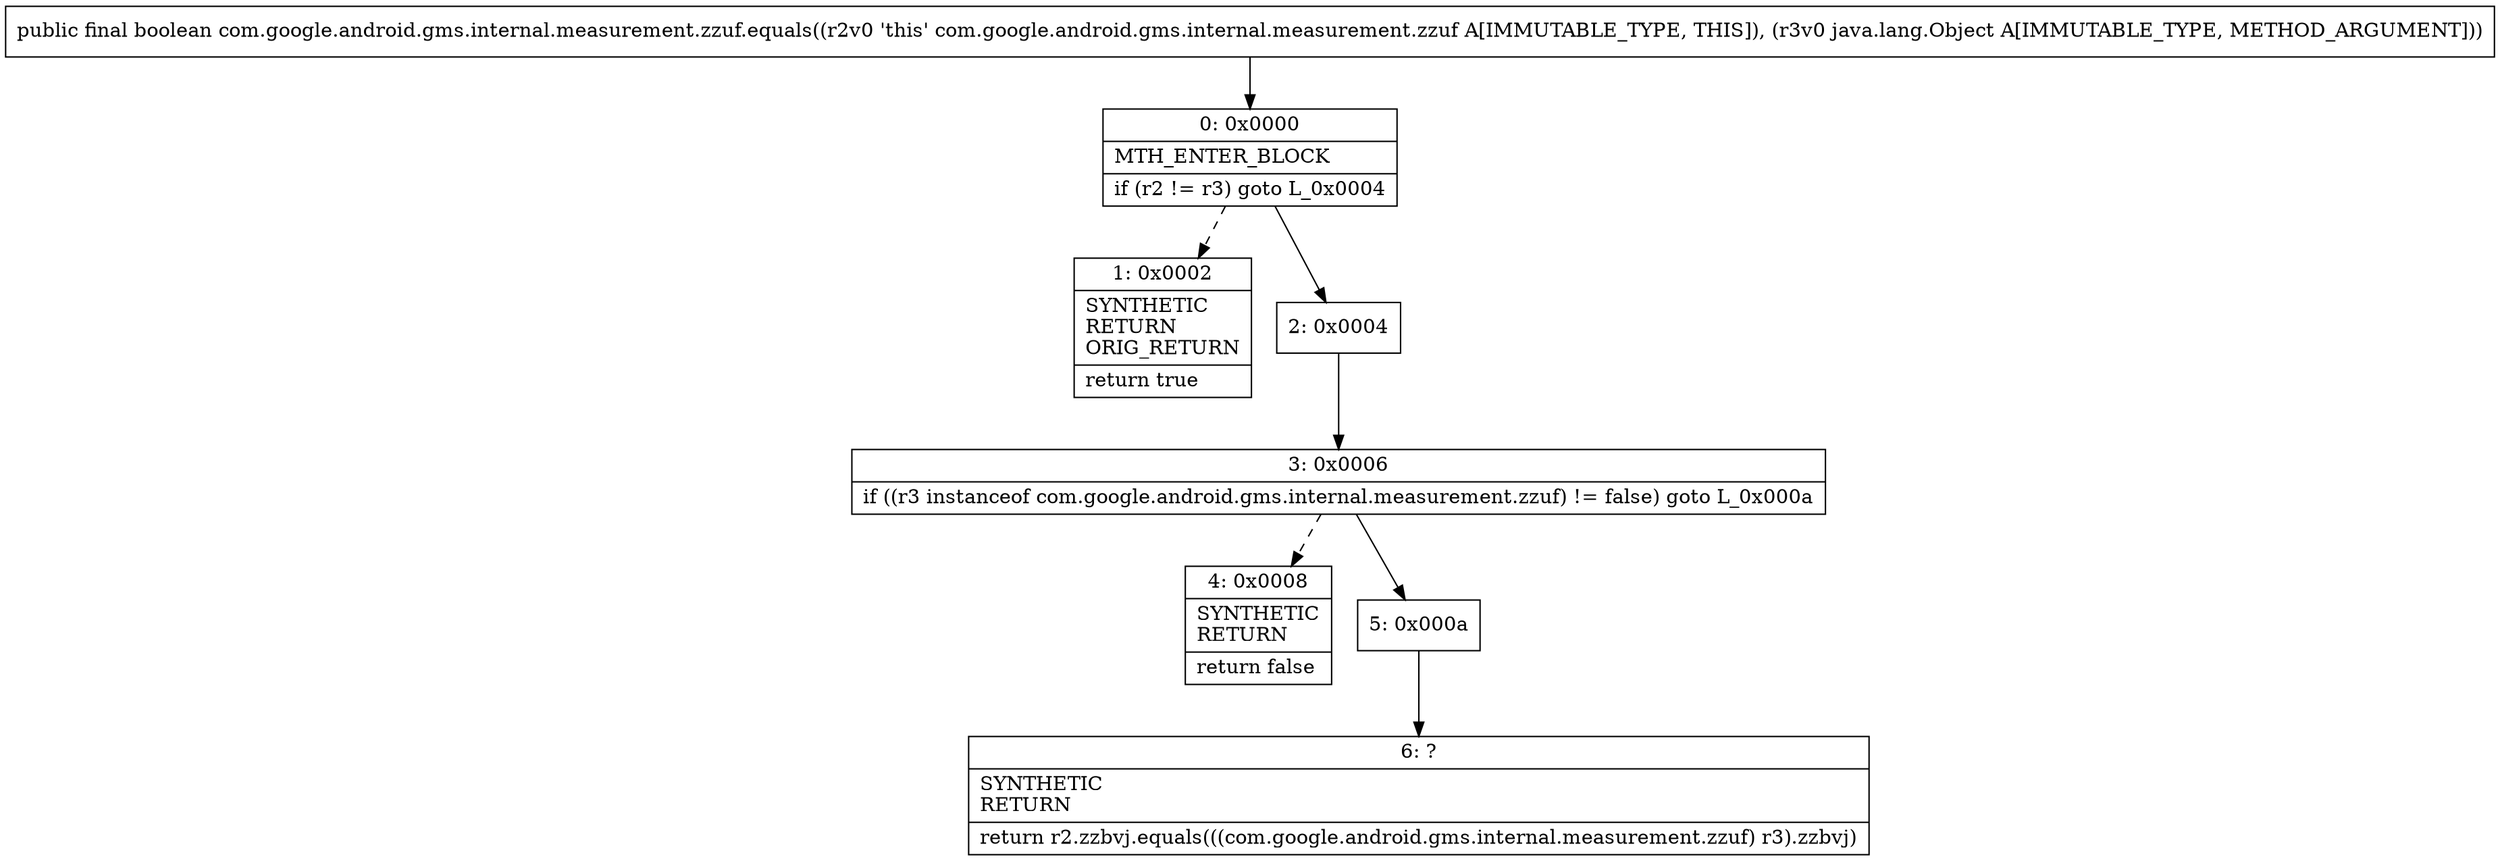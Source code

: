 digraph "CFG forcom.google.android.gms.internal.measurement.zzuf.equals(Ljava\/lang\/Object;)Z" {
Node_0 [shape=record,label="{0\:\ 0x0000|MTH_ENTER_BLOCK\l|if (r2 != r3) goto L_0x0004\l}"];
Node_1 [shape=record,label="{1\:\ 0x0002|SYNTHETIC\lRETURN\lORIG_RETURN\l|return true\l}"];
Node_2 [shape=record,label="{2\:\ 0x0004}"];
Node_3 [shape=record,label="{3\:\ 0x0006|if ((r3 instanceof com.google.android.gms.internal.measurement.zzuf) != false) goto L_0x000a\l}"];
Node_4 [shape=record,label="{4\:\ 0x0008|SYNTHETIC\lRETURN\l|return false\l}"];
Node_5 [shape=record,label="{5\:\ 0x000a}"];
Node_6 [shape=record,label="{6\:\ ?|SYNTHETIC\lRETURN\l|return r2.zzbvj.equals(((com.google.android.gms.internal.measurement.zzuf) r3).zzbvj)\l}"];
MethodNode[shape=record,label="{public final boolean com.google.android.gms.internal.measurement.zzuf.equals((r2v0 'this' com.google.android.gms.internal.measurement.zzuf A[IMMUTABLE_TYPE, THIS]), (r3v0 java.lang.Object A[IMMUTABLE_TYPE, METHOD_ARGUMENT])) }"];
MethodNode -> Node_0;
Node_0 -> Node_1[style=dashed];
Node_0 -> Node_2;
Node_2 -> Node_3;
Node_3 -> Node_4[style=dashed];
Node_3 -> Node_5;
Node_5 -> Node_6;
}

